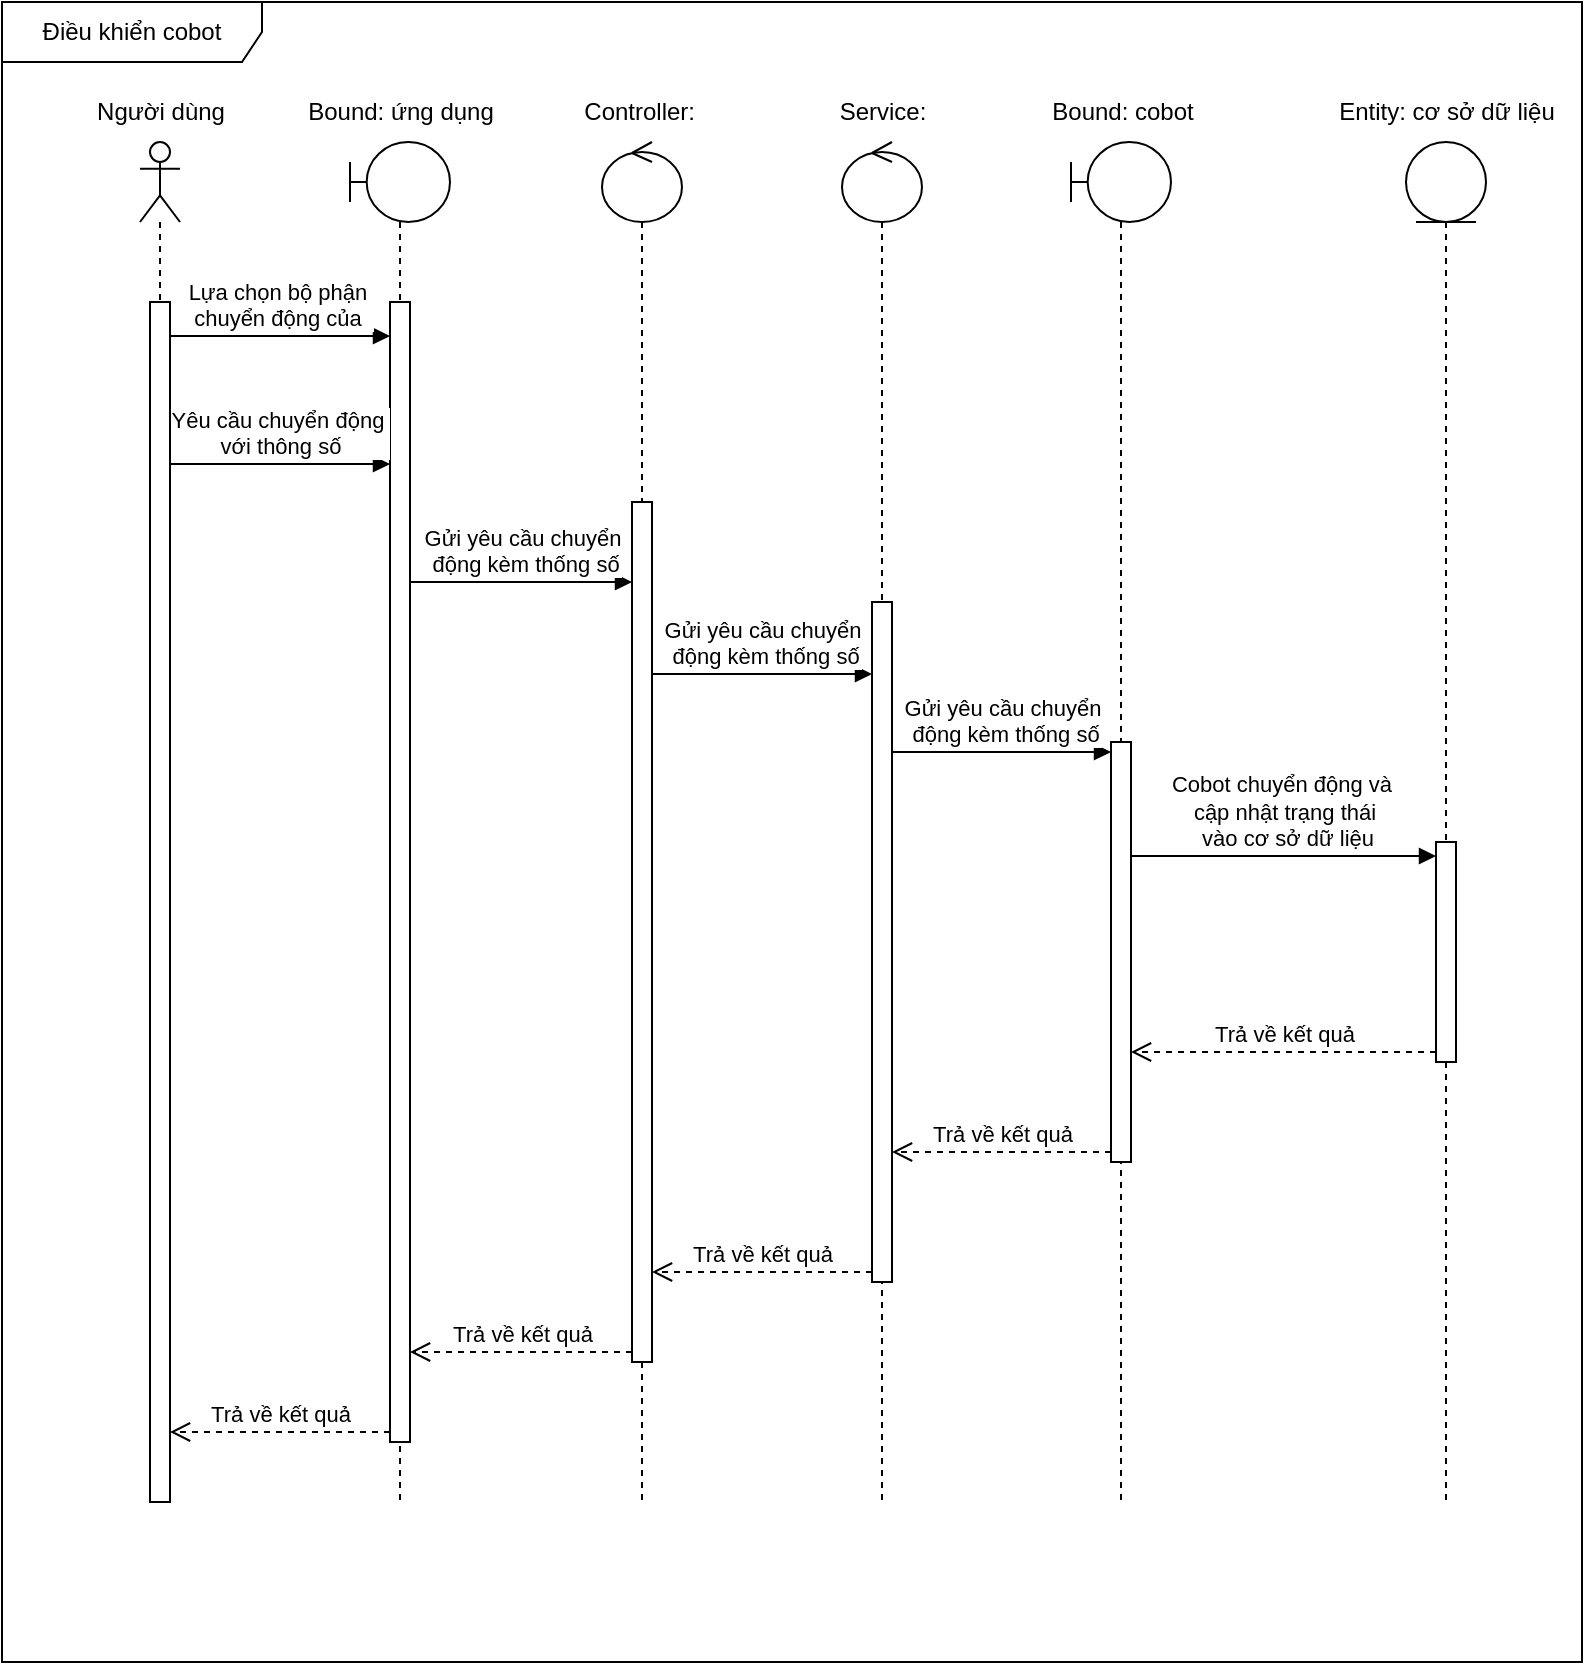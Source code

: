 <mxfile version="24.6.4" type="github" pages="4">
  <diagram id="Um2cLhxPIT0HSOK7LCRt" name="Trang-2">
    <mxGraphModel dx="1051" dy="1612" grid="1" gridSize="10" guides="1" tooltips="1" connect="1" arrows="1" fold="1" page="1" pageScale="1" pageWidth="827" pageHeight="1169" math="0" shadow="0">
      <root>
        <mxCell id="0" />
        <mxCell id="1" parent="0" />
        <mxCell id="FVKmrSiL7UXu7j0TAZ8A-1" value="" style="shape=umlLifeline;perimeter=lifelinePerimeter;whiteSpace=wrap;html=1;container=1;dropTarget=0;collapsible=0;recursiveResize=0;outlineConnect=0;portConstraint=eastwest;newEdgeStyle={&quot;curved&quot;:0,&quot;rounded&quot;:0};participant=umlActor;" parent="1" vertex="1">
          <mxGeometry x="109" y="-80" width="20" height="680" as="geometry" />
        </mxCell>
        <mxCell id="Fh6oWcTRSo0T9Pflimcl-1" value="" style="html=1;points=[[0,0,0,0,5],[0,1,0,0,-5],[1,0,0,0,5],[1,1,0,0,-5]];perimeter=orthogonalPerimeter;outlineConnect=0;targetShapes=umlLifeline;portConstraint=eastwest;newEdgeStyle={&quot;curved&quot;:0,&quot;rounded&quot;:0};" parent="FVKmrSiL7UXu7j0TAZ8A-1" vertex="1">
          <mxGeometry x="5" y="80" width="10" height="600" as="geometry" />
        </mxCell>
        <mxCell id="FVKmrSiL7UXu7j0TAZ8A-2" value="" style="shape=umlLifeline;perimeter=lifelinePerimeter;whiteSpace=wrap;html=1;container=1;dropTarget=0;collapsible=0;recursiveResize=0;outlineConnect=0;portConstraint=eastwest;newEdgeStyle={&quot;curved&quot;:0,&quot;rounded&quot;:0};participant=umlBoundary;" parent="1" vertex="1">
          <mxGeometry x="214" y="-80" width="50" height="680" as="geometry" />
        </mxCell>
        <mxCell id="Fh6oWcTRSo0T9Pflimcl-2" value="" style="html=1;points=[[0,0,0,0,5],[0,1,0,0,-5],[1,0,0,0,5],[1,1,0,0,-5]];perimeter=orthogonalPerimeter;outlineConnect=0;targetShapes=umlLifeline;portConstraint=eastwest;newEdgeStyle={&quot;curved&quot;:0,&quot;rounded&quot;:0};" parent="FVKmrSiL7UXu7j0TAZ8A-2" vertex="1">
          <mxGeometry x="20" y="80" width="10" height="570" as="geometry" />
        </mxCell>
        <mxCell id="FVKmrSiL7UXu7j0TAZ8A-4" value="" style="shape=umlLifeline;perimeter=lifelinePerimeter;whiteSpace=wrap;html=1;container=1;dropTarget=0;collapsible=0;recursiveResize=0;outlineConnect=0;portConstraint=eastwest;newEdgeStyle={&quot;curved&quot;:0,&quot;rounded&quot;:0};participant=umlControl;" parent="1" vertex="1">
          <mxGeometry x="340" y="-80" width="40" height="680" as="geometry" />
        </mxCell>
        <mxCell id="Fh6oWcTRSo0T9Pflimcl-3" value="" style="html=1;points=[[0,0,0,0,5],[0,1,0,0,-5],[1,0,0,0,5],[1,1,0,0,-5]];perimeter=orthogonalPerimeter;outlineConnect=0;targetShapes=umlLifeline;portConstraint=eastwest;newEdgeStyle={&quot;curved&quot;:0,&quot;rounded&quot;:0};" parent="FVKmrSiL7UXu7j0TAZ8A-4" vertex="1">
          <mxGeometry x="15" y="180" width="10" height="430" as="geometry" />
        </mxCell>
        <mxCell id="FVKmrSiL7UXu7j0TAZ8A-5" value="Người dùng" style="text;html=1;align=center;verticalAlign=middle;resizable=0;points=[];autosize=1;strokeColor=none;fillColor=none;" parent="1" vertex="1">
          <mxGeometry x="74" y="-110" width="90" height="30" as="geometry" />
        </mxCell>
        <mxCell id="FVKmrSiL7UXu7j0TAZ8A-6" value="Bound: ứng dụng" style="text;html=1;align=center;verticalAlign=middle;resizable=0;points=[];autosize=1;strokeColor=none;fillColor=none;" parent="1" vertex="1">
          <mxGeometry x="179" y="-110" width="120" height="30" as="geometry" />
        </mxCell>
        <mxCell id="FVKmrSiL7UXu7j0TAZ8A-7" value="Controller:&amp;nbsp;" style="text;html=1;align=center;verticalAlign=middle;resizable=0;points=[];autosize=1;strokeColor=none;fillColor=none;" parent="1" vertex="1">
          <mxGeometry x="320" y="-110" width="80" height="30" as="geometry" />
        </mxCell>
        <mxCell id="FVKmrSiL7UXu7j0TAZ8A-8" value="" style="shape=umlLifeline;perimeter=lifelinePerimeter;whiteSpace=wrap;html=1;container=1;dropTarget=0;collapsible=0;recursiveResize=0;outlineConnect=0;portConstraint=eastwest;newEdgeStyle={&quot;curved&quot;:0,&quot;rounded&quot;:0};participant=umlControl;" parent="1" vertex="1">
          <mxGeometry x="460" y="-80" width="40" height="680" as="geometry" />
        </mxCell>
        <mxCell id="Fh6oWcTRSo0T9Pflimcl-4" value="" style="html=1;points=[[0,0,0,0,5],[0,1,0,0,-5],[1,0,0,0,5],[1,1,0,0,-5]];perimeter=orthogonalPerimeter;outlineConnect=0;targetShapes=umlLifeline;portConstraint=eastwest;newEdgeStyle={&quot;curved&quot;:0,&quot;rounded&quot;:0};" parent="FVKmrSiL7UXu7j0TAZ8A-8" vertex="1">
          <mxGeometry x="15" y="230" width="10" height="340" as="geometry" />
        </mxCell>
        <mxCell id="FVKmrSiL7UXu7j0TAZ8A-9" value="Service:" style="text;html=1;align=center;verticalAlign=middle;resizable=0;points=[];autosize=1;strokeColor=none;fillColor=none;" parent="1" vertex="1">
          <mxGeometry x="445" y="-110" width="70" height="30" as="geometry" />
        </mxCell>
        <mxCell id="R-_ZB-R3SjHxUtPHFskZ-1" value="" style="shape=umlLifeline;perimeter=lifelinePerimeter;whiteSpace=wrap;html=1;container=1;dropTarget=0;collapsible=0;recursiveResize=0;outlineConnect=0;portConstraint=eastwest;newEdgeStyle={&quot;curved&quot;:0,&quot;rounded&quot;:0};participant=umlBoundary;" parent="1" vertex="1">
          <mxGeometry x="574.5" y="-80" width="50" height="680" as="geometry" />
        </mxCell>
        <mxCell id="Fh6oWcTRSo0T9Pflimcl-5" value="" style="html=1;points=[[0,0,0,0,5],[0,1,0,0,-5],[1,0,0,0,5],[1,1,0,0,-5]];perimeter=orthogonalPerimeter;outlineConnect=0;targetShapes=umlLifeline;portConstraint=eastwest;newEdgeStyle={&quot;curved&quot;:0,&quot;rounded&quot;:0};" parent="R-_ZB-R3SjHxUtPHFskZ-1" vertex="1">
          <mxGeometry x="20" y="300" width="10" height="210" as="geometry" />
        </mxCell>
        <mxCell id="R-_ZB-R3SjHxUtPHFskZ-2" value="Bound: cobot" style="text;html=1;align=center;verticalAlign=middle;resizable=0;points=[];autosize=1;strokeColor=none;fillColor=none;" parent="1" vertex="1">
          <mxGeometry x="554.5" y="-110" width="90" height="30" as="geometry" />
        </mxCell>
        <mxCell id="jlGODwU9ouqILRLaFTp6-3" value="" style="shape=umlLifeline;perimeter=lifelinePerimeter;whiteSpace=wrap;html=1;container=1;dropTarget=0;collapsible=0;recursiveResize=0;outlineConnect=0;portConstraint=eastwest;newEdgeStyle={&quot;curved&quot;:0,&quot;rounded&quot;:0};participant=umlEntity;" parent="1" vertex="1">
          <mxGeometry x="742" y="-80" width="40" height="680" as="geometry" />
        </mxCell>
        <mxCell id="xOKaE2t_iJ_zbuyh3zu6-8" value="" style="html=1;points=[[0,0,0,0,5],[0,1,0,0,-5],[1,0,0,0,5],[1,1,0,0,-5]];perimeter=orthogonalPerimeter;outlineConnect=0;targetShapes=umlLifeline;portConstraint=eastwest;newEdgeStyle={&quot;curved&quot;:0,&quot;rounded&quot;:0};" parent="jlGODwU9ouqILRLaFTp6-3" vertex="1">
          <mxGeometry x="15" y="350" width="10" height="110" as="geometry" />
        </mxCell>
        <mxCell id="jlGODwU9ouqILRLaFTp6-4" value="Entity: cơ sở dữ liệu" style="text;html=1;align=center;verticalAlign=middle;resizable=0;points=[];autosize=1;strokeColor=none;fillColor=none;" parent="1" vertex="1">
          <mxGeometry x="697" y="-110" width="130" height="30" as="geometry" />
        </mxCell>
        <mxCell id="xOKaE2t_iJ_zbuyh3zu6-1" value="Lựa chọn bộ phận&amp;nbsp;&lt;div&gt;chuyển động của&amp;nbsp;&lt;/div&gt;" style="html=1;verticalAlign=bottom;endArrow=block;curved=0;rounded=0;" parent="1" target="Fh6oWcTRSo0T9Pflimcl-2" edge="1">
          <mxGeometry width="80" relative="1" as="geometry">
            <mxPoint x="124" y="17" as="sourcePoint" />
            <mxPoint x="275" y="17" as="targetPoint" />
          </mxGeometry>
        </mxCell>
        <mxCell id="xOKaE2t_iJ_zbuyh3zu6-2" value="Yêu cầu chuyển động&amp;nbsp;&lt;div&gt;với thông số&lt;/div&gt;" style="html=1;verticalAlign=bottom;endArrow=block;curved=0;rounded=0;" parent="1" target="Fh6oWcTRSo0T9Pflimcl-2" edge="1">
          <mxGeometry width="80" relative="1" as="geometry">
            <mxPoint x="124" y="81" as="sourcePoint" />
            <mxPoint x="275" y="81" as="targetPoint" />
          </mxGeometry>
        </mxCell>
        <mxCell id="xOKaE2t_iJ_zbuyh3zu6-4" value="Gửi yêu cầu chuyển&lt;div&gt;&amp;nbsp;động kèm thống số&lt;/div&gt;" style="html=1;verticalAlign=bottom;endArrow=block;curved=0;rounded=0;" parent="1" edge="1">
          <mxGeometry width="80" relative="1" as="geometry">
            <mxPoint x="244" y="140" as="sourcePoint" />
            <mxPoint x="355" y="140" as="targetPoint" />
          </mxGeometry>
        </mxCell>
        <mxCell id="xOKaE2t_iJ_zbuyh3zu6-5" value="Gửi yêu cầu chuyển&lt;div&gt;&amp;nbsp;động kèm thống số&lt;/div&gt;" style="html=1;verticalAlign=bottom;endArrow=block;curved=0;rounded=0;" parent="1" edge="1">
          <mxGeometry width="80" relative="1" as="geometry">
            <mxPoint x="365" y="186" as="sourcePoint" />
            <mxPoint x="475" y="186" as="targetPoint" />
          </mxGeometry>
        </mxCell>
        <mxCell id="xOKaE2t_iJ_zbuyh3zu6-6" value="Gửi yêu cầu chuyển&lt;div&gt;&amp;nbsp;động kèm thống số&lt;/div&gt;" style="html=1;verticalAlign=bottom;endArrow=block;curved=0;rounded=0;" parent="1" source="Fh6oWcTRSo0T9Pflimcl-4" edge="1">
          <mxGeometry width="80" relative="1" as="geometry">
            <mxPoint x="325.5" y="225" as="sourcePoint" />
            <mxPoint x="594.5" y="225" as="targetPoint" />
          </mxGeometry>
        </mxCell>
        <mxCell id="xOKaE2t_iJ_zbuyh3zu6-7" value="Cobot chuyển động và&amp;nbsp;&lt;div&gt;cập nhật trạng thái&lt;/div&gt;&lt;div&gt;&amp;nbsp;vào cơ sở dữ liệu&lt;/div&gt;" style="html=1;verticalAlign=bottom;endArrow=block;curved=0;rounded=0;" parent="1" edge="1">
          <mxGeometry width="80" relative="1" as="geometry">
            <mxPoint x="604.5" y="277" as="sourcePoint" />
            <mxPoint x="757" y="277" as="targetPoint" />
          </mxGeometry>
        </mxCell>
        <mxCell id="xOKaE2t_iJ_zbuyh3zu6-9" value="Trả về kết quả" style="html=1;verticalAlign=bottom;endArrow=open;dashed=1;endSize=8;curved=0;rounded=0;exitX=0;exitY=1;exitDx=0;exitDy=-5;exitPerimeter=0;" parent="1" source="xOKaE2t_iJ_zbuyh3zu6-8" target="Fh6oWcTRSo0T9Pflimcl-5" edge="1">
          <mxGeometry relative="1" as="geometry">
            <mxPoint x="714.5" y="354" as="sourcePoint" />
            <mxPoint x="404" y="354" as="targetPoint" />
          </mxGeometry>
        </mxCell>
        <mxCell id="xOKaE2t_iJ_zbuyh3zu6-10" value="Trả về kết quả" style="html=1;verticalAlign=bottom;endArrow=open;dashed=1;endSize=8;curved=0;rounded=0;exitX=0;exitY=1;exitDx=0;exitDy=-5;exitPerimeter=0;" parent="1" source="Fh6oWcTRSo0T9Pflimcl-5" target="Fh6oWcTRSo0T9Pflimcl-4" edge="1">
          <mxGeometry relative="1" as="geometry">
            <mxPoint x="754" y="406" as="sourcePoint" />
            <mxPoint x="604" y="406" as="targetPoint" />
          </mxGeometry>
        </mxCell>
        <mxCell id="xOKaE2t_iJ_zbuyh3zu6-11" value="Trả về kết quả" style="html=1;verticalAlign=bottom;endArrow=open;dashed=1;endSize=8;curved=0;rounded=0;exitX=0;exitY=1;exitDx=0;exitDy=-5;exitPerimeter=0;" parent="1" source="Fh6oWcTRSo0T9Pflimcl-4" target="Fh6oWcTRSo0T9Pflimcl-3" edge="1">
          <mxGeometry relative="1" as="geometry">
            <mxPoint x="480" y="480" as="sourcePoint" />
            <mxPoint x="370" y="480" as="targetPoint" />
          </mxGeometry>
        </mxCell>
        <mxCell id="xOKaE2t_iJ_zbuyh3zu6-12" value="Trả về kết quả" style="html=1;verticalAlign=bottom;endArrow=open;dashed=1;endSize=8;curved=0;rounded=0;exitX=0;exitY=1;exitDx=0;exitDy=-5;exitPerimeter=0;" parent="1" source="Fh6oWcTRSo0T9Pflimcl-3" target="Fh6oWcTRSo0T9Pflimcl-2" edge="1">
          <mxGeometry relative="1" as="geometry">
            <mxPoint x="355" y="520" as="sourcePoint" />
            <mxPoint x="244" y="520" as="targetPoint" />
          </mxGeometry>
        </mxCell>
        <mxCell id="xOKaE2t_iJ_zbuyh3zu6-13" value="Trả về kết quả" style="html=1;verticalAlign=bottom;endArrow=open;dashed=1;endSize=8;curved=0;rounded=0;exitX=0;exitY=1;exitDx=0;exitDy=-5;exitPerimeter=0;" parent="1" source="Fh6oWcTRSo0T9Pflimcl-2" target="Fh6oWcTRSo0T9Pflimcl-1" edge="1">
          <mxGeometry relative="1" as="geometry">
            <mxPoint x="274" y="560" as="sourcePoint" />
            <mxPoint x="124" y="560" as="targetPoint" />
          </mxGeometry>
        </mxCell>
        <mxCell id="xOKaE2t_iJ_zbuyh3zu6-14" value="Điều khiển cobot" style="shape=umlFrame;whiteSpace=wrap;html=1;pointerEvents=0;width=130;height=30;" parent="1" vertex="1">
          <mxGeometry x="40" y="-150" width="790" height="830" as="geometry" />
        </mxCell>
      </root>
    </mxGraphModel>
  </diagram>
  <diagram name="Page-1" id="13e1069c-82ec-6db2-03f1-153e76fe0fe0">
    <mxGraphModel dx="2151" dy="1293" grid="1" gridSize="10" guides="1" tooltips="1" connect="1" arrows="1" fold="1" page="1" pageScale="1" pageWidth="1100" pageHeight="850" background="none" math="0" shadow="0">
      <root>
        <mxCell id="0" />
        <mxCell id="1" parent="0" />
        <mxCell id="O41tWyji5npoEAFaCc7U-1" value="" style="shape=umlLifeline;perimeter=lifelinePerimeter;whiteSpace=wrap;html=1;container=1;dropTarget=0;collapsible=0;recursiveResize=0;outlineConnect=0;portConstraint=eastwest;newEdgeStyle={&quot;curved&quot;:0,&quot;rounded&quot;:0};participant=umlActor;" parent="1" vertex="1">
          <mxGeometry x="111" y="-80" width="20" height="760" as="geometry" />
        </mxCell>
        <mxCell id="oK9c5XynLo0WFM1sqnox-1" value="" style="html=1;points=[[0,0,0,0,5],[0,1,0,0,-5],[1,0,0,0,5],[1,1,0,0,-5]];perimeter=orthogonalPerimeter;outlineConnect=0;targetShapes=umlLifeline;portConstraint=eastwest;newEdgeStyle={&quot;curved&quot;:0,&quot;rounded&quot;:0};" parent="O41tWyji5npoEAFaCc7U-1" vertex="1">
          <mxGeometry x="5" y="80" width="10" height="670" as="geometry" />
        </mxCell>
        <mxCell id="O41tWyji5npoEAFaCc7U-2" value="" style="shape=umlLifeline;perimeter=lifelinePerimeter;whiteSpace=wrap;html=1;container=1;dropTarget=0;collapsible=0;recursiveResize=0;outlineConnect=0;portConstraint=eastwest;newEdgeStyle={&quot;curved&quot;:0,&quot;rounded&quot;:0};participant=umlBoundary;" parent="1" vertex="1">
          <mxGeometry x="215" y="-80" width="50" height="760" as="geometry" />
        </mxCell>
        <mxCell id="oK9c5XynLo0WFM1sqnox-2" value="" style="html=1;points=[[0,0,0,0,5],[0,1,0,0,-5],[1,0,0,0,5],[1,1,0,0,-5]];perimeter=orthogonalPerimeter;outlineConnect=0;targetShapes=umlLifeline;portConstraint=eastwest;newEdgeStyle={&quot;curved&quot;:0,&quot;rounded&quot;:0};" parent="O41tWyji5npoEAFaCc7U-2" vertex="1">
          <mxGeometry x="20" y="80" width="10" height="610" as="geometry" />
        </mxCell>
        <mxCell id="O41tWyji5npoEAFaCc7U-3" value="" style="shape=umlLifeline;perimeter=lifelinePerimeter;whiteSpace=wrap;html=1;container=1;dropTarget=0;collapsible=0;recursiveResize=0;outlineConnect=0;portConstraint=eastwest;newEdgeStyle={&quot;curved&quot;:0,&quot;rounded&quot;:0};participant=umlEntity;" parent="1" vertex="1">
          <mxGeometry x="580" y="-80" width="40" height="760" as="geometry" />
        </mxCell>
        <mxCell id="3qQlZCgx_oHnSJWXq4zv-2" value="" style="html=1;points=[[0,0,0,0,5],[0,1,0,0,-5],[1,0,0,0,5],[1,1,0,0,-5]];perimeter=orthogonalPerimeter;outlineConnect=0;targetShapes=umlLifeline;portConstraint=eastwest;newEdgeStyle={&quot;curved&quot;:0,&quot;rounded&quot;:0};" parent="O41tWyji5npoEAFaCc7U-3" vertex="1">
          <mxGeometry x="15" y="520" width="10" height="60" as="geometry" />
        </mxCell>
        <mxCell id="O41tWyji5npoEAFaCc7U-5" value="" style="shape=umlLifeline;perimeter=lifelinePerimeter;whiteSpace=wrap;html=1;container=1;dropTarget=0;collapsible=0;recursiveResize=0;outlineConnect=0;portConstraint=eastwest;newEdgeStyle={&quot;curved&quot;:0,&quot;rounded&quot;:0};participant=umlControl;" parent="1" vertex="1">
          <mxGeometry x="340" y="-80" width="40" height="760" as="geometry" />
        </mxCell>
        <mxCell id="oK9c5XynLo0WFM1sqnox-3" value="" style="html=1;points=[[0,0,0,0,5],[0,1,0,0,-5],[1,0,0,0,5],[1,1,0,0,-5]];perimeter=orthogonalPerimeter;outlineConnect=0;targetShapes=umlLifeline;portConstraint=eastwest;newEdgeStyle={&quot;curved&quot;:0,&quot;rounded&quot;:0};" parent="O41tWyji5npoEAFaCc7U-5" vertex="1">
          <mxGeometry x="15" y="80" width="10" height="560" as="geometry" />
        </mxCell>
        <mxCell id="O41tWyji5npoEAFaCc7U-7" value="Người dùng" style="text;html=1;align=center;verticalAlign=middle;resizable=0;points=[];autosize=1;strokeColor=none;fillColor=none;" parent="1" vertex="1">
          <mxGeometry x="76" y="-110" width="90" height="30" as="geometry" />
        </mxCell>
        <mxCell id="O41tWyji5npoEAFaCc7U-8" value="Bound: ứng dụng" style="text;html=1;align=center;verticalAlign=middle;resizable=0;points=[];autosize=1;strokeColor=none;fillColor=none;" parent="1" vertex="1">
          <mxGeometry x="180" y="-110" width="120" height="30" as="geometry" />
        </mxCell>
        <mxCell id="O41tWyji5npoEAFaCc7U-9" value="Controller:&amp;nbsp;" style="text;html=1;align=center;verticalAlign=middle;resizable=0;points=[];autosize=1;strokeColor=none;fillColor=none;" parent="1" vertex="1">
          <mxGeometry x="320" y="-110" width="80" height="30" as="geometry" />
        </mxCell>
        <mxCell id="O41tWyji5npoEAFaCc7U-11" value="" style="shape=umlLifeline;perimeter=lifelinePerimeter;whiteSpace=wrap;html=1;container=1;dropTarget=0;collapsible=0;recursiveResize=0;outlineConnect=0;portConstraint=eastwest;newEdgeStyle={&quot;curved&quot;:0,&quot;rounded&quot;:0};participant=umlControl;" parent="1" vertex="1">
          <mxGeometry x="460" y="-80" width="40" height="760" as="geometry" />
        </mxCell>
        <mxCell id="3qQlZCgx_oHnSJWXq4zv-1" value="" style="html=1;points=[[0,0,0,0,5],[0,1,0,0,-5],[1,0,0,0,5],[1,1,0,0,-5]];perimeter=orthogonalPerimeter;outlineConnect=0;targetShapes=umlLifeline;portConstraint=eastwest;newEdgeStyle={&quot;curved&quot;:0,&quot;rounded&quot;:0};" parent="O41tWyji5npoEAFaCc7U-11" vertex="1">
          <mxGeometry x="15" y="80" width="10" height="530" as="geometry" />
        </mxCell>
        <mxCell id="gvJqchrP3Ripny9ITOQi-11" value="" style="html=1;points=[[0,0,0,0,5],[0,1,0,0,-5],[1,0,0,0,5],[1,1,0,0,-5]];perimeter=orthogonalPerimeter;outlineConnect=0;targetShapes=umlLifeline;portConstraint=eastwest;newEdgeStyle={&quot;curved&quot;:0,&quot;rounded&quot;:0};" parent="O41tWyji5npoEAFaCc7U-11" vertex="1">
          <mxGeometry x="20" y="252" width="10" height="40" as="geometry" />
        </mxCell>
        <mxCell id="gvJqchrP3Ripny9ITOQi-13" value="kiểm tra&lt;div&gt;&amp;nbsp;tương tác&lt;/div&gt;" style="html=1;align=left;spacingLeft=2;endArrow=block;rounded=0;edgeStyle=orthogonalEdgeStyle;curved=0;rounded=0;entryX=1;entryY=0;entryDx=0;entryDy=5;entryPerimeter=0;exitX=1.033;exitY=0.242;exitDx=0;exitDy=0;exitPerimeter=0;" parent="O41tWyji5npoEAFaCc7U-11" source="3qQlZCgx_oHnSJWXq4zv-1" target="gvJqchrP3Ripny9ITOQi-11" edge="1">
          <mxGeometry relative="1" as="geometry">
            <mxPoint x="30" y="250" as="sourcePoint" />
            <Array as="points">
              <mxPoint x="60" y="225" />
              <mxPoint x="60" y="257" />
            </Array>
            <mxPoint x="35" y="280.0" as="targetPoint" />
          </mxGeometry>
        </mxCell>
        <mxCell id="O41tWyji5npoEAFaCc7U-12" value="Service:" style="text;html=1;align=center;verticalAlign=middle;resizable=0;points=[];autosize=1;strokeColor=none;fillColor=none;" parent="1" vertex="1">
          <mxGeometry x="445" y="-110" width="70" height="30" as="geometry" />
        </mxCell>
        <mxCell id="O41tWyji5npoEAFaCc7U-13" value="Entity: cơ sở dữ liệu" style="text;html=1;align=center;verticalAlign=middle;resizable=0;points=[];autosize=1;strokeColor=none;fillColor=none;" parent="1" vertex="1">
          <mxGeometry x="535" y="-110" width="130" height="30" as="geometry" />
        </mxCell>
        <mxCell id="gvJqchrP3Ripny9ITOQi-1" value="Tương tác" style="html=1;verticalAlign=bottom;endArrow=block;curved=0;rounded=0;exitX=1;exitY=0;exitDx=0;exitDy=5;exitPerimeter=0;entryX=0;entryY=0;entryDx=0;entryDy=5;entryPerimeter=0;" parent="1" source="oK9c5XynLo0WFM1sqnox-1" target="oK9c5XynLo0WFM1sqnox-2" edge="1">
          <mxGeometry width="80" relative="1" as="geometry">
            <mxPoint x="330" y="80" as="sourcePoint" />
            <mxPoint x="410" y="80" as="targetPoint" />
          </mxGeometry>
        </mxCell>
        <mxCell id="gvJqchrP3Ripny9ITOQi-3" value="Nhận diện hình&lt;div&gt;&amp;nbsp;thức tương tác&lt;/div&gt;" style="html=1;verticalAlign=bottom;endArrow=block;curved=0;rounded=0;" parent="1" edge="1">
          <mxGeometry width="80" relative="1" as="geometry">
            <mxPoint x="245" y="80" as="sourcePoint" />
            <mxPoint x="355" y="80" as="targetPoint" />
          </mxGeometry>
        </mxCell>
        <mxCell id="gvJqchrP3Ripny9ITOQi-5" value="Gửi yêu cầu&lt;div&gt;&amp;nbsp;tương tác&lt;/div&gt;" style="html=1;verticalAlign=bottom;endArrow=block;curved=0;rounded=0;" parent="1" edge="1">
          <mxGeometry width="80" relative="1" as="geometry">
            <mxPoint x="365" y="121" as="sourcePoint" />
            <mxPoint x="475" y="121" as="targetPoint" />
          </mxGeometry>
        </mxCell>
        <mxCell id="gvJqchrP3Ripny9ITOQi-14" value="Xử lý sự kiện tương tác" style="shape=umlFrame;whiteSpace=wrap;html=1;pointerEvents=0;width=130;height=30;" parent="1" vertex="1">
          <mxGeometry x="-30" y="-160" width="700" height="880" as="geometry" />
        </mxCell>
        <mxCell id="gvJqchrP3Ripny9ITOQi-15" value="Kiểm tra tương tác" style="shape=umlFrame;whiteSpace=wrap;html=1;pointerEvents=0;width=105;height=30;" parent="1" vertex="1">
          <mxGeometry y="240" width="640" height="390" as="geometry" />
        </mxCell>
        <mxCell id="gvJqchrP3Ripny9ITOQi-16" value="" style="endArrow=none;dashed=1;html=1;rounded=0;exitX=0;exitY=0.5;exitDx=0;exitDy=0;exitPerimeter=0;" parent="1" edge="1">
          <mxGeometry width="50" height="50" relative="1" as="geometry">
            <mxPoint y="391" as="sourcePoint" />
            <mxPoint x="640" y="390" as="targetPoint" />
          </mxGeometry>
        </mxCell>
        <mxCell id="gvJqchrP3Ripny9ITOQi-17" value="[Không hợp lệ]" style="text;html=1;align=center;verticalAlign=middle;resizable=0;points=[];autosize=1;strokeColor=none;fillColor=none;" parent="1" vertex="1">
          <mxGeometry y="280" width="100" height="30" as="geometry" />
        </mxCell>
        <mxCell id="gvJqchrP3Ripny9ITOQi-19" value="Thông báo không&lt;div&gt;&amp;nbsp;có tương tác&lt;/div&gt;" style="html=1;verticalAlign=bottom;endArrow=open;dashed=1;endSize=8;curved=0;rounded=0;" parent="1" edge="1">
          <mxGeometry relative="1" as="geometry">
            <mxPoint x="475" y="281" as="sourcePoint" />
            <mxPoint x="365" y="281" as="targetPoint" />
          </mxGeometry>
        </mxCell>
        <mxCell id="gvJqchrP3Ripny9ITOQi-20" value="Thông báo không&lt;div&gt;&amp;nbsp;có tương tác&lt;/div&gt;" style="html=1;verticalAlign=bottom;endArrow=open;dashed=1;endSize=8;curved=0;rounded=0;" parent="1" edge="1">
          <mxGeometry relative="1" as="geometry">
            <mxPoint x="355" y="320" as="sourcePoint" />
            <mxPoint x="245" y="320" as="targetPoint" />
          </mxGeometry>
        </mxCell>
        <mxCell id="gvJqchrP3Ripny9ITOQi-21" value="Đợi người dùng&lt;div&gt;&amp;nbsp;tương tác lại&lt;/div&gt;" style="html=1;verticalAlign=bottom;endArrow=open;dashed=1;endSize=8;curved=0;rounded=0;" parent="1" edge="1">
          <mxGeometry relative="1" as="geometry">
            <mxPoint x="235" y="360" as="sourcePoint" />
            <mxPoint x="126" y="360" as="targetPoint" />
          </mxGeometry>
        </mxCell>
        <mxCell id="gvJqchrP3Ripny9ITOQi-22" value="[Hợp lệ]" style="text;html=1;align=center;verticalAlign=middle;resizable=0;points=[];autosize=1;strokeColor=none;fillColor=none;" parent="1" vertex="1">
          <mxGeometry x="15" y="405" width="70" height="30" as="geometry" />
        </mxCell>
        <mxCell id="gvJqchrP3Ripny9ITOQi-23" value="Lưu thông tin&lt;div&gt;&amp;nbsp;tương tác&lt;/div&gt;" style="html=1;verticalAlign=bottom;endArrow=block;curved=0;rounded=0;entryX=0;entryY=0;entryDx=0;entryDy=5;entryPerimeter=0;" parent="1" source="3qQlZCgx_oHnSJWXq4zv-1" target="3qQlZCgx_oHnSJWXq4zv-2" edge="1">
          <mxGeometry width="80" relative="1" as="geometry">
            <mxPoint x="485" y="437" as="sourcePoint" />
            <mxPoint x="595" y="437" as="targetPoint" />
          </mxGeometry>
        </mxCell>
        <mxCell id="gvJqchrP3Ripny9ITOQi-24" value="Trả về thông tin&amp;nbsp;" style="html=1;verticalAlign=bottom;endArrow=open;dashed=1;endSize=8;curved=0;rounded=0;exitX=0;exitY=1;exitDx=0;exitDy=-5;exitPerimeter=0;" parent="1" source="3qQlZCgx_oHnSJWXq4zv-2" target="3qQlZCgx_oHnSJWXq4zv-1" edge="1">
          <mxGeometry relative="1" as="geometry">
            <mxPoint x="595" y="480" as="sourcePoint" />
            <mxPoint x="485" y="480" as="targetPoint" />
          </mxGeometry>
        </mxCell>
        <mxCell id="gvJqchrP3Ripny9ITOQi-25" value="Trả về thông tin&amp;nbsp;" style="html=1;verticalAlign=bottom;endArrow=open;dashed=1;endSize=8;curved=0;rounded=0;exitX=0;exitY=1;exitDx=0;exitDy=-5;exitPerimeter=0;" parent="1" source="3qQlZCgx_oHnSJWXq4zv-1" target="oK9c5XynLo0WFM1sqnox-3" edge="1">
          <mxGeometry relative="1" as="geometry">
            <mxPoint x="605" y="505" as="sourcePoint" />
            <mxPoint x="495" y="505" as="targetPoint" />
          </mxGeometry>
        </mxCell>
        <mxCell id="gvJqchrP3Ripny9ITOQi-26" value="Trả về thông tin&amp;nbsp;" style="html=1;verticalAlign=bottom;endArrow=open;dashed=1;endSize=8;curved=0;rounded=0;exitX=0;exitY=1;exitDx=0;exitDy=-5;exitPerimeter=0;" parent="1" source="oK9c5XynLo0WFM1sqnox-3" target="oK9c5XynLo0WFM1sqnox-2" edge="1">
          <mxGeometry relative="1" as="geometry">
            <mxPoint x="440" y="570" as="sourcePoint" />
            <mxPoint x="330" y="570" as="targetPoint" />
          </mxGeometry>
        </mxCell>
        <mxCell id="gvJqchrP3Ripny9ITOQi-27" value="Phản hồi lại kết quả" style="html=1;verticalAlign=bottom;endArrow=open;dashed=1;endSize=8;curved=0;rounded=0;exitX=0;exitY=1;exitDx=0;exitDy=-5;exitPerimeter=0;" parent="1" source="oK9c5XynLo0WFM1sqnox-2" target="oK9c5XynLo0WFM1sqnox-1" edge="1">
          <mxGeometry relative="1" as="geometry">
            <mxPoint x="230" y="600" as="sourcePoint" />
            <mxPoint x="120" y="600" as="targetPoint" />
          </mxGeometry>
        </mxCell>
      </root>
    </mxGraphModel>
  </diagram>
  <diagram id="05Dc0QeBXxWyKwHHA1-k" name="Trang-3">
    <mxGraphModel dx="1051" dy="1612" grid="1" gridSize="10" guides="1" tooltips="1" connect="1" arrows="1" fold="1" page="1" pageScale="1" pageWidth="827" pageHeight="1169" math="0" shadow="0">
      <root>
        <mxCell id="0" />
        <mxCell id="1" parent="0" />
        <mxCell id="5tfnrZuVDlsDp37Ymvfb-1" value="" style="shape=umlLifeline;perimeter=lifelinePerimeter;whiteSpace=wrap;html=1;container=1;dropTarget=0;collapsible=0;recursiveResize=0;outlineConnect=0;portConstraint=eastwest;newEdgeStyle={&quot;curved&quot;:0,&quot;rounded&quot;:0};participant=umlActor;" parent="1" vertex="1">
          <mxGeometry x="109" y="-80" width="20" height="600" as="geometry" />
        </mxCell>
        <mxCell id="5tfnrZuVDlsDp37Ymvfb-2" value="" style="html=1;points=[[0,0,0,0,5],[0,1,0,0,-5],[1,0,0,0,5],[1,1,0,0,-5]];perimeter=orthogonalPerimeter;outlineConnect=0;targetShapes=umlLifeline;portConstraint=eastwest;newEdgeStyle={&quot;curved&quot;:0,&quot;rounded&quot;:0};" parent="5tfnrZuVDlsDp37Ymvfb-1" vertex="1">
          <mxGeometry x="5" y="80" width="10" height="480" as="geometry" />
        </mxCell>
        <mxCell id="5tfnrZuVDlsDp37Ymvfb-3" value="" style="shape=umlLifeline;perimeter=lifelinePerimeter;whiteSpace=wrap;html=1;container=1;dropTarget=0;collapsible=0;recursiveResize=0;outlineConnect=0;portConstraint=eastwest;newEdgeStyle={&quot;curved&quot;:0,&quot;rounded&quot;:0};participant=umlBoundary;" parent="1" vertex="1">
          <mxGeometry x="214" y="-80" width="50" height="600" as="geometry" />
        </mxCell>
        <mxCell id="5tfnrZuVDlsDp37Ymvfb-4" value="" style="html=1;points=[[0,0,0,0,5],[0,1,0,0,-5],[1,0,0,0,5],[1,1,0,0,-5]];perimeter=orthogonalPerimeter;outlineConnect=0;targetShapes=umlLifeline;portConstraint=eastwest;newEdgeStyle={&quot;curved&quot;:0,&quot;rounded&quot;:0};" parent="5tfnrZuVDlsDp37Ymvfb-3" vertex="1">
          <mxGeometry x="20" y="80" width="10" height="440" as="geometry" />
        </mxCell>
        <mxCell id="5tfnrZuVDlsDp37Ymvfb-5" value="" style="shape=umlLifeline;perimeter=lifelinePerimeter;whiteSpace=wrap;html=1;container=1;dropTarget=0;collapsible=0;recursiveResize=0;outlineConnect=0;portConstraint=eastwest;newEdgeStyle={&quot;curved&quot;:0,&quot;rounded&quot;:0};participant=umlControl;" parent="1" vertex="1">
          <mxGeometry x="340" y="-80" width="40" height="600" as="geometry" />
        </mxCell>
        <mxCell id="5tfnrZuVDlsDp37Ymvfb-6" value="" style="html=1;points=[[0,0,0,0,5],[0,1,0,0,-5],[1,0,0,0,5],[1,1,0,0,-5]];perimeter=orthogonalPerimeter;outlineConnect=0;targetShapes=umlLifeline;portConstraint=eastwest;newEdgeStyle={&quot;curved&quot;:0,&quot;rounded&quot;:0};" parent="5tfnrZuVDlsDp37Ymvfb-5" vertex="1">
          <mxGeometry x="15" y="120" width="10" height="360" as="geometry" />
        </mxCell>
        <mxCell id="5tfnrZuVDlsDp37Ymvfb-7" value="Người dùng" style="text;html=1;align=center;verticalAlign=middle;resizable=0;points=[];autosize=1;strokeColor=none;fillColor=none;" parent="1" vertex="1">
          <mxGeometry x="74" y="-110" width="90" height="30" as="geometry" />
        </mxCell>
        <mxCell id="5tfnrZuVDlsDp37Ymvfb-8" value="Bound: ứng dụng" style="text;html=1;align=center;verticalAlign=middle;resizable=0;points=[];autosize=1;strokeColor=none;fillColor=none;" parent="1" vertex="1">
          <mxGeometry x="179" y="-110" width="120" height="30" as="geometry" />
        </mxCell>
        <mxCell id="5tfnrZuVDlsDp37Ymvfb-9" value="Controller:&amp;nbsp;" style="text;html=1;align=center;verticalAlign=middle;resizable=0;points=[];autosize=1;strokeColor=none;fillColor=none;" parent="1" vertex="1">
          <mxGeometry x="320" y="-110" width="80" height="30" as="geometry" />
        </mxCell>
        <mxCell id="5tfnrZuVDlsDp37Ymvfb-10" value="" style="shape=umlLifeline;perimeter=lifelinePerimeter;whiteSpace=wrap;html=1;container=1;dropTarget=0;collapsible=0;recursiveResize=0;outlineConnect=0;portConstraint=eastwest;newEdgeStyle={&quot;curved&quot;:0,&quot;rounded&quot;:0};participant=umlControl;" parent="1" vertex="1">
          <mxGeometry x="460" y="-80" width="40" height="600" as="geometry" />
        </mxCell>
        <mxCell id="5tfnrZuVDlsDp37Ymvfb-11" value="" style="html=1;points=[[0,0,0,0,5],[0,1,0,0,-5],[1,0,0,0,5],[1,1,0,0,-5]];perimeter=orthogonalPerimeter;outlineConnect=0;targetShapes=umlLifeline;portConstraint=eastwest;newEdgeStyle={&quot;curved&quot;:0,&quot;rounded&quot;:0};" parent="5tfnrZuVDlsDp37Ymvfb-10" vertex="1">
          <mxGeometry x="15" y="160" width="10" height="280" as="geometry" />
        </mxCell>
        <mxCell id="5tfnrZuVDlsDp37Ymvfb-12" value="Service:&amp;nbsp;" style="text;html=1;align=center;verticalAlign=middle;resizable=0;points=[];autosize=1;strokeColor=none;fillColor=none;" parent="1" vertex="1">
          <mxGeometry x="445" y="-110" width="70" height="30" as="geometry" />
        </mxCell>
        <mxCell id="5tfnrZuVDlsDp37Ymvfb-13" value="" style="shape=umlLifeline;perimeter=lifelinePerimeter;whiteSpace=wrap;html=1;container=1;dropTarget=0;collapsible=0;recursiveResize=0;outlineConnect=0;portConstraint=eastwest;newEdgeStyle={&quot;curved&quot;:0,&quot;rounded&quot;:0};participant=umlBoundary;" parent="1" vertex="1">
          <mxGeometry x="574.5" y="-80" width="50" height="600" as="geometry" />
        </mxCell>
        <mxCell id="5tfnrZuVDlsDp37Ymvfb-14" value="" style="html=1;points=[[0,0,0,0,5],[0,1,0,0,-5],[1,0,0,0,5],[1,1,0,0,-5]];perimeter=orthogonalPerimeter;outlineConnect=0;targetShapes=umlLifeline;portConstraint=eastwest;newEdgeStyle={&quot;curved&quot;:0,&quot;rounded&quot;:0};" parent="5tfnrZuVDlsDp37Ymvfb-13" vertex="1">
          <mxGeometry x="20" y="200" width="10" height="60" as="geometry" />
        </mxCell>
        <mxCell id="5tfnrZuVDlsDp37Ymvfb-15" value="Bound: cobot" style="text;html=1;align=center;verticalAlign=middle;resizable=0;points=[];autosize=1;strokeColor=none;fillColor=none;" parent="1" vertex="1">
          <mxGeometry x="554.5" y="-110" width="90" height="30" as="geometry" />
        </mxCell>
        <mxCell id="5tfnrZuVDlsDp37Ymvfb-16" value="" style="shape=umlLifeline;perimeter=lifelinePerimeter;whiteSpace=wrap;html=1;container=1;dropTarget=0;collapsible=0;recursiveResize=0;outlineConnect=0;portConstraint=eastwest;newEdgeStyle={&quot;curved&quot;:0,&quot;rounded&quot;:0};participant=umlEntity;" parent="1" vertex="1">
          <mxGeometry x="701" y="-80" width="40" height="600" as="geometry" />
        </mxCell>
        <mxCell id="5tfnrZuVDlsDp37Ymvfb-17" value="" style="html=1;points=[[0,0,0,0,5],[0,1,0,0,-5],[1,0,0,0,5],[1,1,0,0,-5]];perimeter=orthogonalPerimeter;outlineConnect=0;targetShapes=umlLifeline;portConstraint=eastwest;newEdgeStyle={&quot;curved&quot;:0,&quot;rounded&quot;:0};" parent="5tfnrZuVDlsDp37Ymvfb-16" vertex="1">
          <mxGeometry x="15" y="320" width="10" height="80" as="geometry" />
        </mxCell>
        <mxCell id="5tfnrZuVDlsDp37Ymvfb-18" value="Entity: cơ sở dữ liệu" style="text;html=1;align=center;verticalAlign=middle;resizable=0;points=[];autosize=1;strokeColor=none;fillColor=none;" parent="1" vertex="1">
          <mxGeometry x="656" y="-110" width="130" height="30" as="geometry" />
        </mxCell>
        <mxCell id="5tfnrZuVDlsDp37Ymvfb-19" value="Yêu cầu&amp;nbsp;&lt;div&gt;cobot làm việc&lt;/div&gt;" style="html=1;verticalAlign=bottom;endArrow=block;curved=0;rounded=0;" parent="1" target="5tfnrZuVDlsDp37Ymvfb-4" edge="1">
          <mxGeometry width="80" relative="1" as="geometry">
            <mxPoint x="124" y="17" as="sourcePoint" />
            <mxPoint x="275" y="17" as="targetPoint" />
          </mxGeometry>
        </mxCell>
        <mxCell id="5tfnrZuVDlsDp37Ymvfb-21" value="Gửi yêu cầu" style="html=1;verticalAlign=bottom;endArrow=block;curved=0;rounded=0;entryX=0;entryY=0;entryDx=0;entryDy=5;entryPerimeter=0;" parent="1" source="5tfnrZuVDlsDp37Ymvfb-4" target="5tfnrZuVDlsDp37Ymvfb-6" edge="1">
          <mxGeometry width="80" relative="1" as="geometry">
            <mxPoint x="244" y="140" as="sourcePoint" />
            <mxPoint x="355" y="140" as="targetPoint" />
          </mxGeometry>
        </mxCell>
        <mxCell id="5tfnrZuVDlsDp37Ymvfb-22" value="Gửi yêu cầu" style="html=1;verticalAlign=bottom;endArrow=block;curved=0;rounded=0;entryX=0;entryY=0;entryDx=0;entryDy=5;entryPerimeter=0;" parent="1" source="5tfnrZuVDlsDp37Ymvfb-6" target="5tfnrZuVDlsDp37Ymvfb-11" edge="1">
          <mxGeometry width="80" relative="1" as="geometry">
            <mxPoint x="365" y="186" as="sourcePoint" />
            <mxPoint x="475" y="186" as="targetPoint" />
          </mxGeometry>
        </mxCell>
        <mxCell id="5tfnrZuVDlsDp37Ymvfb-23" value="Gửi yêu cầu" style="html=1;verticalAlign=bottom;endArrow=block;curved=0;rounded=0;entryX=0;entryY=0;entryDx=0;entryDy=5;entryPerimeter=0;" parent="1" source="5tfnrZuVDlsDp37Ymvfb-11" target="5tfnrZuVDlsDp37Ymvfb-14" edge="1">
          <mxGeometry width="80" relative="1" as="geometry">
            <mxPoint x="325.5" y="225" as="sourcePoint" />
            <mxPoint x="594.5" y="225" as="targetPoint" />
          </mxGeometry>
        </mxCell>
        <mxCell id="5tfnrZuVDlsDp37Ymvfb-26" value="Trả về trạng&amp;nbsp;&lt;div&gt;thái khi chuyển động&lt;/div&gt;" style="html=1;verticalAlign=bottom;endArrow=open;dashed=1;endSize=8;curved=0;rounded=0;exitX=0;exitY=1;exitDx=0;exitDy=-5;exitPerimeter=0;" parent="1" source="5tfnrZuVDlsDp37Ymvfb-14" target="5tfnrZuVDlsDp37Ymvfb-11" edge="1">
          <mxGeometry relative="1" as="geometry">
            <mxPoint x="754" y="406" as="sourcePoint" />
            <mxPoint x="604" y="406" as="targetPoint" />
          </mxGeometry>
        </mxCell>
        <mxCell id="5tfnrZuVDlsDp37Ymvfb-27" value="Trả về kết quả" style="html=1;verticalAlign=bottom;endArrow=open;dashed=1;endSize=8;curved=0;rounded=0;exitX=0;exitY=1;exitDx=0;exitDy=-5;exitPerimeter=0;" parent="1" source="5tfnrZuVDlsDp37Ymvfb-11" target="5tfnrZuVDlsDp37Ymvfb-6" edge="1">
          <mxGeometry relative="1" as="geometry">
            <mxPoint x="480" y="480" as="sourcePoint" />
            <mxPoint x="370" y="480" as="targetPoint" />
          </mxGeometry>
        </mxCell>
        <mxCell id="5tfnrZuVDlsDp37Ymvfb-28" value="Trả về kết quả" style="html=1;verticalAlign=bottom;endArrow=open;dashed=1;endSize=8;curved=0;rounded=0;exitX=0;exitY=1;exitDx=0;exitDy=-5;exitPerimeter=0;" parent="1" source="5tfnrZuVDlsDp37Ymvfb-6" target="5tfnrZuVDlsDp37Ymvfb-4" edge="1">
          <mxGeometry relative="1" as="geometry">
            <mxPoint x="355" y="520" as="sourcePoint" />
            <mxPoint x="244" y="520" as="targetPoint" />
          </mxGeometry>
        </mxCell>
        <mxCell id="5tfnrZuVDlsDp37Ymvfb-29" value="Trả về kết quả" style="html=1;verticalAlign=bottom;endArrow=open;dashed=1;endSize=8;curved=0;rounded=0;exitX=0;exitY=1;exitDx=0;exitDy=-5;exitPerimeter=0;" parent="1" source="5tfnrZuVDlsDp37Ymvfb-4" target="5tfnrZuVDlsDp37Ymvfb-2" edge="1">
          <mxGeometry relative="1" as="geometry">
            <mxPoint x="274" y="560" as="sourcePoint" />
            <mxPoint x="124" y="560" as="targetPoint" />
          </mxGeometry>
        </mxCell>
        <mxCell id="5tfnrZuVDlsDp37Ymvfb-30" value="Điều khiển cobot" style="shape=umlFrame;whiteSpace=wrap;html=1;pointerEvents=0;width=130;height=30;" parent="1" vertex="1">
          <mxGeometry x="70" y="-150" width="720" height="710" as="geometry" />
        </mxCell>
        <mxCell id="5tfnrZuVDlsDp37Ymvfb-32" value="Lưu và cập nhật thông tin&lt;div&gt;&amp;nbsp;trạng thái của cobot&lt;/div&gt;" style="html=1;verticalAlign=bottom;endArrow=block;curved=0;rounded=0;entryX=0;entryY=0;entryDx=0;entryDy=5;entryPerimeter=0;" parent="1" source="5tfnrZuVDlsDp37Ymvfb-11" target="5tfnrZuVDlsDp37Ymvfb-17" edge="1">
          <mxGeometry x="-0.449" y="5" width="80" relative="1" as="geometry">
            <mxPoint x="550" y="290" as="sourcePoint" />
            <mxPoint x="630" y="290" as="targetPoint" />
            <mxPoint as="offset" />
          </mxGeometry>
        </mxCell>
        <mxCell id="VVzvL9lGNIwYx2i_yCMF-1" value="Trả về kết quả" style="html=1;verticalAlign=bottom;endArrow=open;dashed=1;endSize=8;curved=0;rounded=0;exitX=0;exitY=1;exitDx=0;exitDy=-5;exitPerimeter=0;" parent="1" source="5tfnrZuVDlsDp37Ymvfb-17" target="5tfnrZuVDlsDp37Ymvfb-11" edge="1">
          <mxGeometry x="-0.654" relative="1" as="geometry">
            <mxPoint x="630" y="290" as="sourcePoint" />
            <mxPoint x="550" y="290" as="targetPoint" />
            <mxPoint as="offset" />
          </mxGeometry>
        </mxCell>
      </root>
    </mxGraphModel>
  </diagram>
  <diagram id="A0x8nYhGCnadDILsjWy_" name="Trang-4">
    <mxGraphModel dx="2328" dy="1802" grid="1" gridSize="10" guides="1" tooltips="1" connect="1" arrows="1" fold="1" page="1" pageScale="1" pageWidth="827" pageHeight="1169" math="0" shadow="0">
      <root>
        <mxCell id="0" />
        <mxCell id="1" parent="0" />
        <mxCell id="TOp8BgIdKu2vKP8mak-F-1" value="" style="shape=umlLifeline;perimeter=lifelinePerimeter;whiteSpace=wrap;html=1;container=1;dropTarget=0;collapsible=0;recursiveResize=0;outlineConnect=0;portConstraint=eastwest;newEdgeStyle={&quot;curved&quot;:0,&quot;rounded&quot;:0};participant=umlActor;" parent="1" vertex="1">
          <mxGeometry x="191" y="-80" width="20" height="960" as="geometry" />
        </mxCell>
        <mxCell id="TOp8BgIdKu2vKP8mak-F-2" value="" style="html=1;points=[[0,0,0,0,5],[0,1,0,0,-5],[1,0,0,0,5],[1,1,0,0,-5]];perimeter=orthogonalPerimeter;outlineConnect=0;targetShapes=umlLifeline;portConstraint=eastwest;newEdgeStyle={&quot;curved&quot;:0,&quot;rounded&quot;:0};" parent="TOp8BgIdKu2vKP8mak-F-1" vertex="1">
          <mxGeometry x="5" y="80" width="10" height="810" as="geometry" />
        </mxCell>
        <mxCell id="TOp8BgIdKu2vKP8mak-F-3" value="" style="shape=umlLifeline;perimeter=lifelinePerimeter;whiteSpace=wrap;html=1;container=1;dropTarget=0;collapsible=0;recursiveResize=0;outlineConnect=0;portConstraint=eastwest;newEdgeStyle={&quot;curved&quot;:0,&quot;rounded&quot;:0};participant=umlBoundary;" parent="1" vertex="1">
          <mxGeometry x="295" y="-80" width="50" height="960" as="geometry" />
        </mxCell>
        <mxCell id="TOp8BgIdKu2vKP8mak-F-4" value="" style="html=1;points=[[0,0,0,0,5],[0,1,0,0,-5],[1,0,0,0,5],[1,1,0,0,-5]];perimeter=orthogonalPerimeter;outlineConnect=0;targetShapes=umlLifeline;portConstraint=eastwest;newEdgeStyle={&quot;curved&quot;:0,&quot;rounded&quot;:0};" parent="TOp8BgIdKu2vKP8mak-F-3" vertex="1">
          <mxGeometry x="20" y="80" width="10" height="230" as="geometry" />
        </mxCell>
        <mxCell id="TOp8BgIdKu2vKP8mak-F-5" value="" style="shape=umlLifeline;perimeter=lifelinePerimeter;whiteSpace=wrap;html=1;container=1;dropTarget=0;collapsible=0;recursiveResize=0;outlineConnect=0;portConstraint=eastwest;newEdgeStyle={&quot;curved&quot;:0,&quot;rounded&quot;:0};participant=umlEntity;" parent="1" vertex="1">
          <mxGeometry x="660" y="-80" width="40" height="960" as="geometry" />
        </mxCell>
        <mxCell id="TOp8BgIdKu2vKP8mak-F-6" value="" style="html=1;points=[[0,0,0,0,5],[0,1,0,0,-5],[1,0,0,0,5],[1,1,0,0,-5]];perimeter=orthogonalPerimeter;outlineConnect=0;targetShapes=umlLifeline;portConstraint=eastwest;newEdgeStyle={&quot;curved&quot;:0,&quot;rounded&quot;:0};" parent="TOp8BgIdKu2vKP8mak-F-5" vertex="1">
          <mxGeometry x="15" y="190" width="10" height="60" as="geometry" />
        </mxCell>
        <mxCell id="TOp8BgIdKu2vKP8mak-F-7" value="" style="shape=umlLifeline;perimeter=lifelinePerimeter;whiteSpace=wrap;html=1;container=1;dropTarget=0;collapsible=0;recursiveResize=0;outlineConnect=0;portConstraint=eastwest;newEdgeStyle={&quot;curved&quot;:0,&quot;rounded&quot;:0};participant=umlControl;" parent="1" vertex="1">
          <mxGeometry x="420" y="-80" width="40" height="960" as="geometry" />
        </mxCell>
        <mxCell id="TOp8BgIdKu2vKP8mak-F-8" value="" style="html=1;points=[[0,0,0,0,5],[0,1,0,0,-5],[1,0,0,0,5],[1,1,0,0,-5]];perimeter=orthogonalPerimeter;outlineConnect=0;targetShapes=umlLifeline;portConstraint=eastwest;newEdgeStyle={&quot;curved&quot;:0,&quot;rounded&quot;:0};" parent="TOp8BgIdKu2vKP8mak-F-7" vertex="1">
          <mxGeometry x="15" y="110" width="10" height="180" as="geometry" />
        </mxCell>
        <mxCell id="gHsjsL-RvakOTJj4pVCs-3" value="" style="html=1;points=[[0,0,0,0,5],[0,1,0,0,-5],[1,0,0,0,5],[1,1,0,0,-5]];perimeter=orthogonalPerimeter;outlineConnect=0;targetShapes=umlLifeline;portConstraint=eastwest;newEdgeStyle={&quot;curved&quot;:0,&quot;rounded&quot;:0};" parent="TOp8BgIdKu2vKP8mak-F-7" vertex="1">
          <mxGeometry x="15" y="480" width="10" height="130" as="geometry" />
        </mxCell>
        <mxCell id="TOp8BgIdKu2vKP8mak-F-9" value="Người dùng" style="text;html=1;align=center;verticalAlign=middle;resizable=0;points=[];autosize=1;strokeColor=none;fillColor=none;" parent="1" vertex="1">
          <mxGeometry x="156" y="-110" width="90" height="30" as="geometry" />
        </mxCell>
        <mxCell id="TOp8BgIdKu2vKP8mak-F-10" value="Bound: ứng dụng" style="text;html=1;align=center;verticalAlign=middle;resizable=0;points=[];autosize=1;strokeColor=none;fillColor=none;" parent="1" vertex="1">
          <mxGeometry x="260" y="-110" width="120" height="30" as="geometry" />
        </mxCell>
        <mxCell id="TOp8BgIdKu2vKP8mak-F-11" value="Controller:&amp;nbsp;" style="text;html=1;align=center;verticalAlign=middle;resizable=0;points=[];autosize=1;strokeColor=none;fillColor=none;" parent="1" vertex="1">
          <mxGeometry x="400" y="-110" width="80" height="30" as="geometry" />
        </mxCell>
        <mxCell id="TOp8BgIdKu2vKP8mak-F-12" value="" style="shape=umlLifeline;perimeter=lifelinePerimeter;whiteSpace=wrap;html=1;container=1;dropTarget=0;collapsible=0;recursiveResize=0;outlineConnect=0;portConstraint=eastwest;newEdgeStyle={&quot;curved&quot;:0,&quot;rounded&quot;:0};participant=umlControl;" parent="1" vertex="1">
          <mxGeometry x="540" y="-80" width="40" height="960" as="geometry" />
        </mxCell>
        <mxCell id="TOp8BgIdKu2vKP8mak-F-13" value="" style="html=1;points=[[0,0,0,0,5],[0,1,0,0,-5],[1,0,0,0,5],[1,1,0,0,-5]];perimeter=orthogonalPerimeter;outlineConnect=0;targetShapes=umlLifeline;portConstraint=eastwest;newEdgeStyle={&quot;curved&quot;:0,&quot;rounded&quot;:0};" parent="TOp8BgIdKu2vKP8mak-F-12" vertex="1">
          <mxGeometry x="15" y="150" width="10" height="120" as="geometry" />
        </mxCell>
        <mxCell id="gHsjsL-RvakOTJj4pVCs-4" value="" style="html=1;points=[[0,0,0,0,5],[0,1,0,0,-5],[1,0,0,0,5],[1,1,0,0,-5]];perimeter=orthogonalPerimeter;outlineConnect=0;targetShapes=umlLifeline;portConstraint=eastwest;newEdgeStyle={&quot;curved&quot;:0,&quot;rounded&quot;:0};" parent="TOp8BgIdKu2vKP8mak-F-12" vertex="1">
          <mxGeometry x="15" y="500" width="10" height="90" as="geometry" />
        </mxCell>
        <mxCell id="gHsjsL-RvakOTJj4pVCs-21" value="" style="html=1;points=[[0,0,0,0,5],[0,1,0,0,-5],[1,0,0,0,5],[1,1,0,0,-5]];perimeter=orthogonalPerimeter;outlineConnect=0;targetShapes=umlLifeline;portConstraint=eastwest;newEdgeStyle={&quot;curved&quot;:0,&quot;rounded&quot;:0};" parent="TOp8BgIdKu2vKP8mak-F-12" vertex="1">
          <mxGeometry x="15" y="750" width="10" height="110" as="geometry" />
        </mxCell>
        <mxCell id="TOp8BgIdKu2vKP8mak-F-14" value="Service:&amp;nbsp;" style="text;html=1;align=center;verticalAlign=middle;resizable=0;points=[];autosize=1;strokeColor=none;fillColor=none;" parent="1" vertex="1">
          <mxGeometry x="525" y="-110" width="70" height="30" as="geometry" />
        </mxCell>
        <mxCell id="TOp8BgIdKu2vKP8mak-F-15" value="Entity: cơ sở dữ liệu" style="text;html=1;align=center;verticalAlign=middle;resizable=0;points=[];autosize=1;strokeColor=none;fillColor=none;" parent="1" vertex="1">
          <mxGeometry x="615" y="-110" width="130" height="30" as="geometry" />
        </mxCell>
        <mxCell id="TOp8BgIdKu2vKP8mak-F-16" value="Phát hiện và theo dõi đối tượng" style="shape=umlFrame;whiteSpace=wrap;html=1;pointerEvents=0;width=130;height=30;" parent="1" vertex="1">
          <mxGeometry x="-20" y="-160" width="770" height="1030" as="geometry" />
        </mxCell>
        <mxCell id="OKUJpB8mIziv4dUWANqg-1" value="Lựa chọn đối&lt;div&gt;&amp;nbsp;tượng theo dõi&lt;/div&gt;" style="html=1;verticalAlign=bottom;endArrow=block;curved=0;rounded=0;exitX=1;exitY=0;exitDx=0;exitDy=5;exitPerimeter=0;" parent="1" source="TOp8BgIdKu2vKP8mak-F-2" target="TOp8BgIdKu2vKP8mak-F-4" edge="1">
          <mxGeometry width="80" relative="1" as="geometry">
            <mxPoint x="390" y="40" as="sourcePoint" />
            <mxPoint x="470" y="40" as="targetPoint" />
          </mxGeometry>
        </mxCell>
        <mxCell id="D3TpLOHMZ0HLQb2mTQG_-1" value="Phát hiện đối tượng" style="html=1;verticalAlign=bottom;endArrow=block;curved=0;rounded=0;entryX=0;entryY=0;entryDx=0;entryDy=5;entryPerimeter=0;" parent="1" source="TOp8BgIdKu2vKP8mak-F-4" target="TOp8BgIdKu2vKP8mak-F-8" edge="1">
          <mxGeometry width="80" relative="1" as="geometry">
            <mxPoint x="325" y="79" as="sourcePoint" />
            <mxPoint x="435" y="79" as="targetPoint" />
          </mxGeometry>
        </mxCell>
        <mxCell id="D3TpLOHMZ0HLQb2mTQG_-2" value="Xử lý thông&amp;nbsp;&lt;div&gt;tin đối tượng&lt;/div&gt;" style="html=1;verticalAlign=bottom;endArrow=block;curved=0;rounded=0;entryX=0;entryY=0;entryDx=0;entryDy=5;entryPerimeter=0;" parent="1" source="TOp8BgIdKu2vKP8mak-F-8" target="TOp8BgIdKu2vKP8mak-F-13" edge="1">
          <mxGeometry width="80" relative="1" as="geometry">
            <mxPoint x="445" y="160" as="sourcePoint" />
            <mxPoint x="555" y="160" as="targetPoint" />
          </mxGeometry>
        </mxCell>
        <mxCell id="D3TpLOHMZ0HLQb2mTQG_-5" value="Lưu thông&amp;nbsp;&lt;div&gt;tin đối tượng&lt;/div&gt;" style="html=1;verticalAlign=bottom;endArrow=block;curved=0;rounded=0;entryX=0;entryY=0;entryDx=0;entryDy=5;entryPerimeter=0;" parent="1" source="TOp8BgIdKu2vKP8mak-F-13" target="TOp8BgIdKu2vKP8mak-F-6" edge="1">
          <mxGeometry width="80" relative="1" as="geometry">
            <mxPoint x="490" y="310" as="sourcePoint" />
            <mxPoint x="570" y="310" as="targetPoint" />
          </mxGeometry>
        </mxCell>
        <mxCell id="D3TpLOHMZ0HLQb2mTQG_-6" value="Trả về kết quả" style="html=1;verticalAlign=bottom;endArrow=open;dashed=1;endSize=8;curved=0;rounded=0;exitX=0;exitY=1;exitDx=0;exitDy=-5;exitPerimeter=0;" parent="1" source="TOp8BgIdKu2vKP8mak-F-6" target="TOp8BgIdKu2vKP8mak-F-13" edge="1">
          <mxGeometry relative="1" as="geometry">
            <mxPoint x="570" y="310" as="sourcePoint" />
            <mxPoint x="490" y="310" as="targetPoint" />
          </mxGeometry>
        </mxCell>
        <mxCell id="D3TpLOHMZ0HLQb2mTQG_-7" value="Trả về kết quả" style="html=1;verticalAlign=bottom;endArrow=open;dashed=1;endSize=8;curved=0;rounded=0;exitX=0;exitY=1;exitDx=0;exitDy=-5;exitPerimeter=0;" parent="1" source="TOp8BgIdKu2vKP8mak-F-13" target="TOp8BgIdKu2vKP8mak-F-8" edge="1">
          <mxGeometry relative="1" as="geometry">
            <mxPoint x="685" y="205" as="sourcePoint" />
            <mxPoint x="575" y="205" as="targetPoint" />
          </mxGeometry>
        </mxCell>
        <mxCell id="D3TpLOHMZ0HLQb2mTQG_-8" value="Trả về kết quả" style="html=1;verticalAlign=bottom;endArrow=open;dashed=1;endSize=8;curved=0;rounded=0;exitX=0;exitY=1;exitDx=0;exitDy=-5;exitPerimeter=0;" parent="1" source="TOp8BgIdKu2vKP8mak-F-8" target="TOp8BgIdKu2vKP8mak-F-4" edge="1">
          <mxGeometry relative="1" as="geometry">
            <mxPoint x="695" y="215" as="sourcePoint" />
            <mxPoint x="585" y="215" as="targetPoint" />
          </mxGeometry>
        </mxCell>
        <mxCell id="D3TpLOHMZ0HLQb2mTQG_-9" value="Hiển thị kết quả" style="html=1;verticalAlign=bottom;endArrow=open;dashed=1;endSize=8;curved=0;rounded=0;exitX=0;exitY=1;exitDx=0;exitDy=-5;exitPerimeter=0;" parent="1" source="TOp8BgIdKu2vKP8mak-F-4" target="TOp8BgIdKu2vKP8mak-F-2" edge="1">
          <mxGeometry relative="1" as="geometry">
            <mxPoint x="705" y="225" as="sourcePoint" />
            <mxPoint x="595" y="225" as="targetPoint" />
          </mxGeometry>
        </mxCell>
        <mxCell id="D3TpLOHMZ0HLQb2mTQG_-10" value="" style="html=1;points=[[0,0,0,0,5],[0,1,0,0,-5],[1,0,0,0,5],[1,1,0,0,-5]];perimeter=orthogonalPerimeter;outlineConnect=0;targetShapes=umlLifeline;portConstraint=eastwest;newEdgeStyle={&quot;curved&quot;:0,&quot;rounded&quot;:0};" parent="1" vertex="1">
          <mxGeometry x="315" y="270" width="10" height="280" as="geometry" />
        </mxCell>
        <mxCell id="D3TpLOHMZ0HLQb2mTQG_-13" value="" style="html=1;points=[[0,0,0,0,5],[0,1,0,0,-5],[1,0,0,0,5],[1,1,0,0,-5]];perimeter=orthogonalPerimeter;outlineConnect=0;targetShapes=umlLifeline;portConstraint=eastwest;newEdgeStyle={&quot;curved&quot;:0,&quot;rounded&quot;:0};" parent="1" vertex="1">
          <mxGeometry x="320" y="315" width="10" height="40" as="geometry" />
        </mxCell>
        <mxCell id="D3TpLOHMZ0HLQb2mTQG_-14" value="Tự động&lt;div&gt;lặp lại&lt;/div&gt;" style="html=1;align=left;spacingLeft=2;endArrow=block;rounded=0;edgeStyle=orthogonalEdgeStyle;curved=0;rounded=0;exitX=1;exitY=0;exitDx=0;exitDy=5;exitPerimeter=0;" parent="1" target="D3TpLOHMZ0HLQb2mTQG_-13" edge="1">
          <mxGeometry relative="1" as="geometry">
            <mxPoint x="325" y="192" as="sourcePoint" />
            <Array as="points">
              <mxPoint x="360" y="280" />
              <mxPoint x="360" y="320" />
            </Array>
          </mxGeometry>
        </mxCell>
        <mxCell id="D3TpLOHMZ0HLQb2mTQG_-15" value="Theo dõi đối tượng" style="shape=umlFrame;whiteSpace=wrap;html=1;pointerEvents=0;width=110;height=30;" parent="1" vertex="1">
          <mxGeometry y="377" width="730" height="463" as="geometry" />
        </mxCell>
        <mxCell id="D3TpLOHMZ0HLQb2mTQG_-16" value="" style="endArrow=none;dashed=1;html=1;rounded=0;exitX=0;exitY=0.5;exitDx=0;exitDy=0;exitPerimeter=0;entryX=1;entryY=0.5;entryDx=0;entryDy=0;entryPerimeter=0;" parent="1" edge="1">
          <mxGeometry width="50" height="50" relative="1" as="geometry">
            <mxPoint x="-10" y="599.52" as="sourcePoint" />
            <mxPoint x="720" y="599.52" as="targetPoint" />
          </mxGeometry>
        </mxCell>
        <mxCell id="gHsjsL-RvakOTJj4pVCs-1" value="[Khi không có&amp;nbsp;&lt;div&gt;yêu cầu ngừng&lt;/div&gt;&lt;div&gt;&amp;nbsp;theo dõi]&lt;/div&gt;" style="text;html=1;align=center;verticalAlign=middle;resizable=0;points=[];autosize=1;strokeColor=none;fillColor=none;" parent="1" vertex="1">
          <mxGeometry x="20" y="418" width="100" height="60" as="geometry" />
        </mxCell>
        <mxCell id="gHsjsL-RvakOTJj4pVCs-2" value="Theo dõi đối tượng" style="html=1;verticalAlign=bottom;endArrow=block;curved=0;rounded=0;entryX=0;entryY=0;entryDx=0;entryDy=5;entryPerimeter=0;" parent="1" source="D3TpLOHMZ0HLQb2mTQG_-10" target="gHsjsL-RvakOTJj4pVCs-3" edge="1">
          <mxGeometry width="80" relative="1" as="geometry">
            <mxPoint x="340" y="410" as="sourcePoint" />
            <mxPoint x="420" y="410" as="targetPoint" />
          </mxGeometry>
        </mxCell>
        <mxCell id="gHsjsL-RvakOTJj4pVCs-5" value="Yêu cầu&amp;nbsp;&lt;div&gt;cập nhật thông tin&amp;nbsp;&lt;div&gt;đối tượng&lt;/div&gt;&lt;/div&gt;" style="html=1;verticalAlign=bottom;endArrow=block;curved=0;rounded=0;entryX=0;entryY=0;entryDx=0;entryDy=5;entryPerimeter=0;" parent="1" source="gHsjsL-RvakOTJj4pVCs-3" target="gHsjsL-RvakOTJj4pVCs-4" edge="1">
          <mxGeometry width="80" relative="1" as="geometry">
            <mxPoint x="340" y="580" as="sourcePoint" />
            <mxPoint x="420" y="580" as="targetPoint" />
            <mxPoint as="offset" />
          </mxGeometry>
        </mxCell>
        <mxCell id="gHsjsL-RvakOTJj4pVCs-7" value="" style="html=1;points=[[0,0,0,0,5],[0,1,0,0,-5],[1,0,0,0,5],[1,1,0,0,-5]];perimeter=orthogonalPerimeter;outlineConnect=0;targetShapes=umlLifeline;portConstraint=eastwest;newEdgeStyle={&quot;curved&quot;:0,&quot;rounded&quot;:0};" parent="1" vertex="1">
          <mxGeometry x="675" y="440" width="10" height="50" as="geometry" />
        </mxCell>
        <mxCell id="gHsjsL-RvakOTJj4pVCs-8" value="Cập nhật thông tin" style="html=1;verticalAlign=bottom;endArrow=block;curved=0;rounded=0;entryX=0;entryY=0;entryDx=0;entryDy=5;entryPerimeter=0;" parent="1" source="gHsjsL-RvakOTJj4pVCs-4" target="gHsjsL-RvakOTJj4pVCs-7" edge="1">
          <mxGeometry width="80" relative="1" as="geometry">
            <mxPoint x="390" y="560" as="sourcePoint" />
            <mxPoint x="470" y="560" as="targetPoint" />
          </mxGeometry>
        </mxCell>
        <mxCell id="gHsjsL-RvakOTJj4pVCs-9" value="Trả về kết quả" style="html=1;verticalAlign=bottom;endArrow=open;dashed=1;endSize=8;curved=0;rounded=0;exitX=0;exitY=1;exitDx=0;exitDy=-5;exitPerimeter=0;" parent="1" source="gHsjsL-RvakOTJj4pVCs-7" target="gHsjsL-RvakOTJj4pVCs-4" edge="1">
          <mxGeometry relative="1" as="geometry">
            <mxPoint x="390" y="720" as="sourcePoint" />
            <mxPoint x="310" y="720" as="targetPoint" />
          </mxGeometry>
        </mxCell>
        <mxCell id="gHsjsL-RvakOTJj4pVCs-10" value="Trả về kết quả" style="html=1;verticalAlign=bottom;endArrow=open;dashed=1;endSize=8;curved=0;rounded=0;exitX=0;exitY=1;exitDx=0;exitDy=-5;exitPerimeter=0;" parent="1" source="gHsjsL-RvakOTJj4pVCs-4" target="gHsjsL-RvakOTJj4pVCs-3" edge="1">
          <mxGeometry relative="1" as="geometry">
            <mxPoint x="390" y="720" as="sourcePoint" />
            <mxPoint x="310" y="720" as="targetPoint" />
          </mxGeometry>
        </mxCell>
        <mxCell id="gHsjsL-RvakOTJj4pVCs-13" value="Trả về kết quả" style="html=1;verticalAlign=bottom;endArrow=open;dashed=1;endSize=8;curved=0;rounded=0;exitX=0;exitY=1;exitDx=0;exitDy=-5;exitPerimeter=0;" parent="1" source="gHsjsL-RvakOTJj4pVCs-3" target="D3TpLOHMZ0HLQb2mTQG_-10" edge="1">
          <mxGeometry relative="1" as="geometry">
            <mxPoint x="380" y="710" as="sourcePoint" />
            <mxPoint x="300" y="710" as="targetPoint" />
          </mxGeometry>
        </mxCell>
        <mxCell id="gHsjsL-RvakOTJj4pVCs-14" value="HIển thị kết quả" style="html=1;verticalAlign=bottom;endArrow=open;dashed=1;endSize=8;curved=0;rounded=0;exitX=0;exitY=1;exitDx=0;exitDy=-5;exitPerimeter=0;" parent="1" source="D3TpLOHMZ0HLQb2mTQG_-10" target="TOp8BgIdKu2vKP8mak-F-2" edge="1">
          <mxGeometry relative="1" as="geometry">
            <mxPoint x="420" y="820" as="sourcePoint" />
            <mxPoint x="340" y="820" as="targetPoint" />
          </mxGeometry>
        </mxCell>
        <mxCell id="gHsjsL-RvakOTJj4pVCs-15" value="[Khi có yêu cầu&lt;div&gt;&amp;nbsp;ngừng theo dõi]&lt;/div&gt;" style="text;html=1;align=center;verticalAlign=middle;resizable=0;points=[];autosize=1;strokeColor=none;fillColor=none;" parent="1" vertex="1">
          <mxGeometry x="15" y="634" width="110" height="40" as="geometry" />
        </mxCell>
        <mxCell id="gHsjsL-RvakOTJj4pVCs-16" value="" style="html=1;points=[[0,0,0,0,5],[0,1,0,0,-5],[1,0,0,0,5],[1,1,0,0,-5]];perimeter=orthogonalPerimeter;outlineConnect=0;targetShapes=umlLifeline;portConstraint=eastwest;newEdgeStyle={&quot;curved&quot;:0,&quot;rounded&quot;:0};" parent="1" vertex="1">
          <mxGeometry x="315" y="634" width="10" height="166" as="geometry" />
        </mxCell>
        <mxCell id="gHsjsL-RvakOTJj4pVCs-18" value="Chọn đối tượng&lt;div&gt;&amp;nbsp;ngừng theo dõi&lt;/div&gt;" style="html=1;verticalAlign=bottom;endArrow=block;curved=0;rounded=0;entryX=0;entryY=0;entryDx=0;entryDy=5;entryPerimeter=0;" parent="1" source="TOp8BgIdKu2vKP8mak-F-2" target="gHsjsL-RvakOTJj4pVCs-16" edge="1">
          <mxGeometry width="80" relative="1" as="geometry">
            <mxPoint x="440" y="1030" as="sourcePoint" />
            <mxPoint x="520" y="1030" as="targetPoint" />
          </mxGeometry>
        </mxCell>
        <mxCell id="gHsjsL-RvakOTJj4pVCs-19" value="" style="html=1;points=[[0,0,0,0,5],[0,1,0,0,-5],[1,0,0,0,5],[1,1,0,0,-5]];perimeter=orthogonalPerimeter;outlineConnect=0;targetShapes=umlLifeline;portConstraint=eastwest;newEdgeStyle={&quot;curved&quot;:0,&quot;rounded&quot;:0};" parent="1" vertex="1">
          <mxGeometry x="435" y="650" width="10" height="140" as="geometry" />
        </mxCell>
        <mxCell id="gHsjsL-RvakOTJj4pVCs-20" value="Yêu cầu&amp;nbsp;&lt;div&gt;ngừng theo dõi&lt;/div&gt;" style="html=1;verticalAlign=bottom;endArrow=block;curved=0;rounded=0;entryX=0;entryY=0;entryDx=0;entryDy=5;entryPerimeter=0;" parent="1" source="gHsjsL-RvakOTJj4pVCs-16" target="gHsjsL-RvakOTJj4pVCs-19" edge="1">
          <mxGeometry width="80" relative="1" as="geometry">
            <mxPoint x="440" y="1030" as="sourcePoint" />
            <mxPoint x="520" y="1030" as="targetPoint" />
          </mxGeometry>
        </mxCell>
        <mxCell id="gHsjsL-RvakOTJj4pVCs-22" value="Yêu cầu&amp;nbsp;&lt;div&gt;ngừng theo dõi&lt;/div&gt;" style="html=1;verticalAlign=bottom;endArrow=block;curved=0;rounded=0;entryX=0;entryY=0;entryDx=0;entryDy=5;entryPerimeter=0;" parent="1" source="gHsjsL-RvakOTJj4pVCs-19" target="gHsjsL-RvakOTJj4pVCs-21" edge="1">
          <mxGeometry width="80" relative="1" as="geometry">
            <mxPoint x="440" y="1030" as="sourcePoint" />
            <mxPoint x="520" y="1030" as="targetPoint" />
          </mxGeometry>
        </mxCell>
        <mxCell id="gHsjsL-RvakOTJj4pVCs-23" value="" style="html=1;points=[[0,0,0,0,5],[0,1,0,0,-5],[1,0,0,0,5],[1,1,0,0,-5]];perimeter=orthogonalPerimeter;outlineConnect=0;targetShapes=umlLifeline;portConstraint=eastwest;newEdgeStyle={&quot;curved&quot;:0,&quot;rounded&quot;:0};" parent="1" vertex="1">
          <mxGeometry x="675" y="690" width="10" height="80" as="geometry" />
        </mxCell>
        <mxCell id="gHsjsL-RvakOTJj4pVCs-24" value="Dừng theo dõi và&lt;div&gt;&amp;nbsp;lưu thời điểm dừng&lt;/div&gt;" style="html=1;verticalAlign=bottom;endArrow=block;curved=0;rounded=0;entryX=0;entryY=0;entryDx=0;entryDy=5;entryPerimeter=0;" parent="1" source="gHsjsL-RvakOTJj4pVCs-21" target="gHsjsL-RvakOTJj4pVCs-23" edge="1">
          <mxGeometry width="80" relative="1" as="geometry">
            <mxPoint x="440" y="1030" as="sourcePoint" />
            <mxPoint x="520" y="1030" as="targetPoint" />
          </mxGeometry>
        </mxCell>
        <mxCell id="gHsjsL-RvakOTJj4pVCs-25" value="Trả về kết quả" style="html=1;verticalAlign=bottom;endArrow=open;dashed=1;endSize=8;curved=0;rounded=0;exitX=0;exitY=1;exitDx=0;exitDy=-5;exitPerimeter=0;" parent="1" source="gHsjsL-RvakOTJj4pVCs-23" target="gHsjsL-RvakOTJj4pVCs-21" edge="1">
          <mxGeometry relative="1" as="geometry">
            <mxPoint x="520" y="1030" as="sourcePoint" />
            <mxPoint x="440" y="1030" as="targetPoint" />
          </mxGeometry>
        </mxCell>
        <mxCell id="gHsjsL-RvakOTJj4pVCs-26" value="Trả về kết quả" style="html=1;verticalAlign=bottom;endArrow=open;dashed=1;endSize=8;curved=0;rounded=0;exitX=0;exitY=1;exitDx=0;exitDy=-5;exitPerimeter=0;" parent="1" source="gHsjsL-RvakOTJj4pVCs-21" target="gHsjsL-RvakOTJj4pVCs-19" edge="1">
          <mxGeometry relative="1" as="geometry">
            <mxPoint x="685" y="1115" as="sourcePoint" />
            <mxPoint x="575" y="1115" as="targetPoint" />
          </mxGeometry>
        </mxCell>
        <mxCell id="gHsjsL-RvakOTJj4pVCs-27" value="Trả về kết quả" style="html=1;verticalAlign=bottom;endArrow=open;dashed=1;endSize=8;curved=0;rounded=0;exitX=0;exitY=1;exitDx=0;exitDy=-5;exitPerimeter=0;" parent="1" source="gHsjsL-RvakOTJj4pVCs-19" target="gHsjsL-RvakOTJj4pVCs-16" edge="1">
          <mxGeometry relative="1" as="geometry">
            <mxPoint x="695" y="1125" as="sourcePoint" />
            <mxPoint x="585" y="1125" as="targetPoint" />
          </mxGeometry>
        </mxCell>
        <mxCell id="gHsjsL-RvakOTJj4pVCs-28" value="Hiển thị kết quả" style="html=1;verticalAlign=bottom;endArrow=open;dashed=1;endSize=8;curved=0;rounded=0;exitX=0;exitY=1;exitDx=0;exitDy=-5;exitPerimeter=0;" parent="1" source="gHsjsL-RvakOTJj4pVCs-16" target="TOp8BgIdKu2vKP8mak-F-2" edge="1">
          <mxGeometry relative="1" as="geometry">
            <mxPoint x="705" y="1135" as="sourcePoint" />
            <mxPoint x="595" y="1135" as="targetPoint" />
          </mxGeometry>
        </mxCell>
      </root>
    </mxGraphModel>
  </diagram>
</mxfile>
